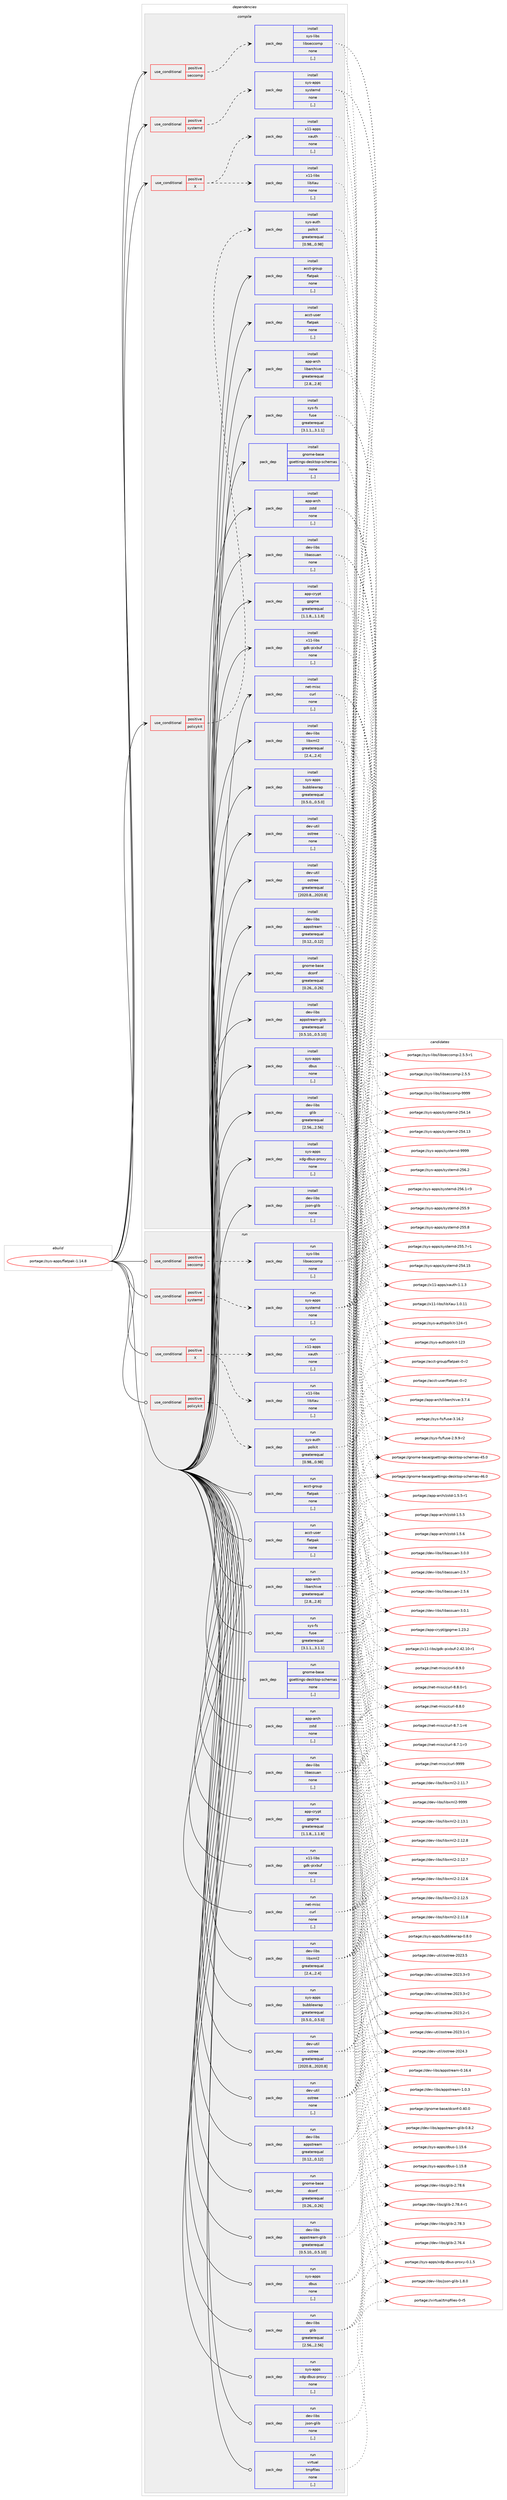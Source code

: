 digraph prolog {

# *************
# Graph options
# *************

newrank=true;
concentrate=true;
compound=true;
graph [rankdir=LR,fontname=Helvetica,fontsize=10,ranksep=1.5];#, ranksep=2.5, nodesep=0.2];
edge  [arrowhead=vee];
node  [fontname=Helvetica,fontsize=10];

# **********
# The ebuild
# **********

subgraph cluster_leftcol {
color=gray;
label=<<i>ebuild</i>>;
id [label="portage://sys-apps/flatpak-1.14.8", color=red, width=4, href="../sys-apps/flatpak-1.14.8.svg"];
}

# ****************
# The dependencies
# ****************

subgraph cluster_midcol {
color=gray;
label=<<i>dependencies</i>>;
subgraph cluster_compile {
fillcolor="#eeeeee";
style=filled;
label=<<i>compile</i>>;
subgraph cond111177 {
dependency420408 [label=<<TABLE BORDER="0" CELLBORDER="1" CELLSPACING="0" CELLPADDING="4"><TR><TD ROWSPAN="3" CELLPADDING="10">use_conditional</TD></TR><TR><TD>positive</TD></TR><TR><TD>X</TD></TR></TABLE>>, shape=none, color=red];
subgraph pack306303 {
dependency420409 [label=<<TABLE BORDER="0" CELLBORDER="1" CELLSPACING="0" CELLPADDING="4" WIDTH="220"><TR><TD ROWSPAN="6" CELLPADDING="30">pack_dep</TD></TR><TR><TD WIDTH="110">install</TD></TR><TR><TD>x11-apps</TD></TR><TR><TD>xauth</TD></TR><TR><TD>none</TD></TR><TR><TD>[,,]</TD></TR></TABLE>>, shape=none, color=blue];
}
dependency420408:e -> dependency420409:w [weight=20,style="dashed",arrowhead="vee"];
subgraph pack306304 {
dependency420410 [label=<<TABLE BORDER="0" CELLBORDER="1" CELLSPACING="0" CELLPADDING="4" WIDTH="220"><TR><TD ROWSPAN="6" CELLPADDING="30">pack_dep</TD></TR><TR><TD WIDTH="110">install</TD></TR><TR><TD>x11-libs</TD></TR><TR><TD>libXau</TD></TR><TR><TD>none</TD></TR><TR><TD>[,,]</TD></TR></TABLE>>, shape=none, color=blue];
}
dependency420408:e -> dependency420410:w [weight=20,style="dashed",arrowhead="vee"];
}
id:e -> dependency420408:w [weight=20,style="solid",arrowhead="vee"];
subgraph cond111178 {
dependency420411 [label=<<TABLE BORDER="0" CELLBORDER="1" CELLSPACING="0" CELLPADDING="4"><TR><TD ROWSPAN="3" CELLPADDING="10">use_conditional</TD></TR><TR><TD>positive</TD></TR><TR><TD>policykit</TD></TR></TABLE>>, shape=none, color=red];
subgraph pack306305 {
dependency420412 [label=<<TABLE BORDER="0" CELLBORDER="1" CELLSPACING="0" CELLPADDING="4" WIDTH="220"><TR><TD ROWSPAN="6" CELLPADDING="30">pack_dep</TD></TR><TR><TD WIDTH="110">install</TD></TR><TR><TD>sys-auth</TD></TR><TR><TD>polkit</TD></TR><TR><TD>greaterequal</TD></TR><TR><TD>[0.98,,,0.98]</TD></TR></TABLE>>, shape=none, color=blue];
}
dependency420411:e -> dependency420412:w [weight=20,style="dashed",arrowhead="vee"];
}
id:e -> dependency420411:w [weight=20,style="solid",arrowhead="vee"];
subgraph cond111179 {
dependency420413 [label=<<TABLE BORDER="0" CELLBORDER="1" CELLSPACING="0" CELLPADDING="4"><TR><TD ROWSPAN="3" CELLPADDING="10">use_conditional</TD></TR><TR><TD>positive</TD></TR><TR><TD>seccomp</TD></TR></TABLE>>, shape=none, color=red];
subgraph pack306306 {
dependency420414 [label=<<TABLE BORDER="0" CELLBORDER="1" CELLSPACING="0" CELLPADDING="4" WIDTH="220"><TR><TD ROWSPAN="6" CELLPADDING="30">pack_dep</TD></TR><TR><TD WIDTH="110">install</TD></TR><TR><TD>sys-libs</TD></TR><TR><TD>libseccomp</TD></TR><TR><TD>none</TD></TR><TR><TD>[,,]</TD></TR></TABLE>>, shape=none, color=blue];
}
dependency420413:e -> dependency420414:w [weight=20,style="dashed",arrowhead="vee"];
}
id:e -> dependency420413:w [weight=20,style="solid",arrowhead="vee"];
subgraph cond111180 {
dependency420415 [label=<<TABLE BORDER="0" CELLBORDER="1" CELLSPACING="0" CELLPADDING="4"><TR><TD ROWSPAN="3" CELLPADDING="10">use_conditional</TD></TR><TR><TD>positive</TD></TR><TR><TD>systemd</TD></TR></TABLE>>, shape=none, color=red];
subgraph pack306307 {
dependency420416 [label=<<TABLE BORDER="0" CELLBORDER="1" CELLSPACING="0" CELLPADDING="4" WIDTH="220"><TR><TD ROWSPAN="6" CELLPADDING="30">pack_dep</TD></TR><TR><TD WIDTH="110">install</TD></TR><TR><TD>sys-apps</TD></TR><TR><TD>systemd</TD></TR><TR><TD>none</TD></TR><TR><TD>[,,]</TD></TR></TABLE>>, shape=none, color=blue];
}
dependency420415:e -> dependency420416:w [weight=20,style="dashed",arrowhead="vee"];
}
id:e -> dependency420415:w [weight=20,style="solid",arrowhead="vee"];
subgraph pack306308 {
dependency420417 [label=<<TABLE BORDER="0" CELLBORDER="1" CELLSPACING="0" CELLPADDING="4" WIDTH="220"><TR><TD ROWSPAN="6" CELLPADDING="30">pack_dep</TD></TR><TR><TD WIDTH="110">install</TD></TR><TR><TD>acct-group</TD></TR><TR><TD>flatpak</TD></TR><TR><TD>none</TD></TR><TR><TD>[,,]</TD></TR></TABLE>>, shape=none, color=blue];
}
id:e -> dependency420417:w [weight=20,style="solid",arrowhead="vee"];
subgraph pack306309 {
dependency420418 [label=<<TABLE BORDER="0" CELLBORDER="1" CELLSPACING="0" CELLPADDING="4" WIDTH="220"><TR><TD ROWSPAN="6" CELLPADDING="30">pack_dep</TD></TR><TR><TD WIDTH="110">install</TD></TR><TR><TD>acct-user</TD></TR><TR><TD>flatpak</TD></TR><TR><TD>none</TD></TR><TR><TD>[,,]</TD></TR></TABLE>>, shape=none, color=blue];
}
id:e -> dependency420418:w [weight=20,style="solid",arrowhead="vee"];
subgraph pack306310 {
dependency420419 [label=<<TABLE BORDER="0" CELLBORDER="1" CELLSPACING="0" CELLPADDING="4" WIDTH="220"><TR><TD ROWSPAN="6" CELLPADDING="30">pack_dep</TD></TR><TR><TD WIDTH="110">install</TD></TR><TR><TD>app-arch</TD></TR><TR><TD>libarchive</TD></TR><TR><TD>greaterequal</TD></TR><TR><TD>[2.8,,,2.8]</TD></TR></TABLE>>, shape=none, color=blue];
}
id:e -> dependency420419:w [weight=20,style="solid",arrowhead="vee"];
subgraph pack306311 {
dependency420420 [label=<<TABLE BORDER="0" CELLBORDER="1" CELLSPACING="0" CELLPADDING="4" WIDTH="220"><TR><TD ROWSPAN="6" CELLPADDING="30">pack_dep</TD></TR><TR><TD WIDTH="110">install</TD></TR><TR><TD>app-arch</TD></TR><TR><TD>zstd</TD></TR><TR><TD>none</TD></TR><TR><TD>[,,]</TD></TR></TABLE>>, shape=none, color=blue];
}
id:e -> dependency420420:w [weight=20,style="solid",arrowhead="vee"];
subgraph pack306312 {
dependency420421 [label=<<TABLE BORDER="0" CELLBORDER="1" CELLSPACING="0" CELLPADDING="4" WIDTH="220"><TR><TD ROWSPAN="6" CELLPADDING="30">pack_dep</TD></TR><TR><TD WIDTH="110">install</TD></TR><TR><TD>app-crypt</TD></TR><TR><TD>gpgme</TD></TR><TR><TD>greaterequal</TD></TR><TR><TD>[1.1.8,,,1.1.8]</TD></TR></TABLE>>, shape=none, color=blue];
}
id:e -> dependency420421:w [weight=20,style="solid",arrowhead="vee"];
subgraph pack306313 {
dependency420422 [label=<<TABLE BORDER="0" CELLBORDER="1" CELLSPACING="0" CELLPADDING="4" WIDTH="220"><TR><TD ROWSPAN="6" CELLPADDING="30">pack_dep</TD></TR><TR><TD WIDTH="110">install</TD></TR><TR><TD>dev-libs</TD></TR><TR><TD>appstream</TD></TR><TR><TD>greaterequal</TD></TR><TR><TD>[0.12,,,0.12]</TD></TR></TABLE>>, shape=none, color=blue];
}
id:e -> dependency420422:w [weight=20,style="solid",arrowhead="vee"];
subgraph pack306314 {
dependency420423 [label=<<TABLE BORDER="0" CELLBORDER="1" CELLSPACING="0" CELLPADDING="4" WIDTH="220"><TR><TD ROWSPAN="6" CELLPADDING="30">pack_dep</TD></TR><TR><TD WIDTH="110">install</TD></TR><TR><TD>dev-libs</TD></TR><TR><TD>appstream-glib</TD></TR><TR><TD>greaterequal</TD></TR><TR><TD>[0.5.10,,,0.5.10]</TD></TR></TABLE>>, shape=none, color=blue];
}
id:e -> dependency420423:w [weight=20,style="solid",arrowhead="vee"];
subgraph pack306315 {
dependency420424 [label=<<TABLE BORDER="0" CELLBORDER="1" CELLSPACING="0" CELLPADDING="4" WIDTH="220"><TR><TD ROWSPAN="6" CELLPADDING="30">pack_dep</TD></TR><TR><TD WIDTH="110">install</TD></TR><TR><TD>dev-libs</TD></TR><TR><TD>glib</TD></TR><TR><TD>greaterequal</TD></TR><TR><TD>[2.56,,,2.56]</TD></TR></TABLE>>, shape=none, color=blue];
}
id:e -> dependency420424:w [weight=20,style="solid",arrowhead="vee"];
subgraph pack306316 {
dependency420425 [label=<<TABLE BORDER="0" CELLBORDER="1" CELLSPACING="0" CELLPADDING="4" WIDTH="220"><TR><TD ROWSPAN="6" CELLPADDING="30">pack_dep</TD></TR><TR><TD WIDTH="110">install</TD></TR><TR><TD>dev-libs</TD></TR><TR><TD>json-glib</TD></TR><TR><TD>none</TD></TR><TR><TD>[,,]</TD></TR></TABLE>>, shape=none, color=blue];
}
id:e -> dependency420425:w [weight=20,style="solid",arrowhead="vee"];
subgraph pack306317 {
dependency420426 [label=<<TABLE BORDER="0" CELLBORDER="1" CELLSPACING="0" CELLPADDING="4" WIDTH="220"><TR><TD ROWSPAN="6" CELLPADDING="30">pack_dep</TD></TR><TR><TD WIDTH="110">install</TD></TR><TR><TD>dev-libs</TD></TR><TR><TD>libassuan</TD></TR><TR><TD>none</TD></TR><TR><TD>[,,]</TD></TR></TABLE>>, shape=none, color=blue];
}
id:e -> dependency420426:w [weight=20,style="solid",arrowhead="vee"];
subgraph pack306318 {
dependency420427 [label=<<TABLE BORDER="0" CELLBORDER="1" CELLSPACING="0" CELLPADDING="4" WIDTH="220"><TR><TD ROWSPAN="6" CELLPADDING="30">pack_dep</TD></TR><TR><TD WIDTH="110">install</TD></TR><TR><TD>dev-libs</TD></TR><TR><TD>libxml2</TD></TR><TR><TD>greaterequal</TD></TR><TR><TD>[2.4,,,2.4]</TD></TR></TABLE>>, shape=none, color=blue];
}
id:e -> dependency420427:w [weight=20,style="solid",arrowhead="vee"];
subgraph pack306319 {
dependency420428 [label=<<TABLE BORDER="0" CELLBORDER="1" CELLSPACING="0" CELLPADDING="4" WIDTH="220"><TR><TD ROWSPAN="6" CELLPADDING="30">pack_dep</TD></TR><TR><TD WIDTH="110">install</TD></TR><TR><TD>dev-util</TD></TR><TR><TD>ostree</TD></TR><TR><TD>greaterequal</TD></TR><TR><TD>[2020.8,,,2020.8]</TD></TR></TABLE>>, shape=none, color=blue];
}
id:e -> dependency420428:w [weight=20,style="solid",arrowhead="vee"];
subgraph pack306320 {
dependency420429 [label=<<TABLE BORDER="0" CELLBORDER="1" CELLSPACING="0" CELLPADDING="4" WIDTH="220"><TR><TD ROWSPAN="6" CELLPADDING="30">pack_dep</TD></TR><TR><TD WIDTH="110">install</TD></TR><TR><TD>dev-util</TD></TR><TR><TD>ostree</TD></TR><TR><TD>none</TD></TR><TR><TD>[,,]</TD></TR></TABLE>>, shape=none, color=blue];
}
id:e -> dependency420429:w [weight=20,style="solid",arrowhead="vee"];
subgraph pack306321 {
dependency420430 [label=<<TABLE BORDER="0" CELLBORDER="1" CELLSPACING="0" CELLPADDING="4" WIDTH="220"><TR><TD ROWSPAN="6" CELLPADDING="30">pack_dep</TD></TR><TR><TD WIDTH="110">install</TD></TR><TR><TD>gnome-base</TD></TR><TR><TD>dconf</TD></TR><TR><TD>greaterequal</TD></TR><TR><TD>[0.26,,,0.26]</TD></TR></TABLE>>, shape=none, color=blue];
}
id:e -> dependency420430:w [weight=20,style="solid",arrowhead="vee"];
subgraph pack306322 {
dependency420431 [label=<<TABLE BORDER="0" CELLBORDER="1" CELLSPACING="0" CELLPADDING="4" WIDTH="220"><TR><TD ROWSPAN="6" CELLPADDING="30">pack_dep</TD></TR><TR><TD WIDTH="110">install</TD></TR><TR><TD>gnome-base</TD></TR><TR><TD>gsettings-desktop-schemas</TD></TR><TR><TD>none</TD></TR><TR><TD>[,,]</TD></TR></TABLE>>, shape=none, color=blue];
}
id:e -> dependency420431:w [weight=20,style="solid",arrowhead="vee"];
subgraph pack306323 {
dependency420432 [label=<<TABLE BORDER="0" CELLBORDER="1" CELLSPACING="0" CELLPADDING="4" WIDTH="220"><TR><TD ROWSPAN="6" CELLPADDING="30">pack_dep</TD></TR><TR><TD WIDTH="110">install</TD></TR><TR><TD>net-misc</TD></TR><TR><TD>curl</TD></TR><TR><TD>none</TD></TR><TR><TD>[,,]</TD></TR></TABLE>>, shape=none, color=blue];
}
id:e -> dependency420432:w [weight=20,style="solid",arrowhead="vee"];
subgraph pack306324 {
dependency420433 [label=<<TABLE BORDER="0" CELLBORDER="1" CELLSPACING="0" CELLPADDING="4" WIDTH="220"><TR><TD ROWSPAN="6" CELLPADDING="30">pack_dep</TD></TR><TR><TD WIDTH="110">install</TD></TR><TR><TD>sys-apps</TD></TR><TR><TD>bubblewrap</TD></TR><TR><TD>greaterequal</TD></TR><TR><TD>[0.5.0,,,0.5.0]</TD></TR></TABLE>>, shape=none, color=blue];
}
id:e -> dependency420433:w [weight=20,style="solid",arrowhead="vee"];
subgraph pack306325 {
dependency420434 [label=<<TABLE BORDER="0" CELLBORDER="1" CELLSPACING="0" CELLPADDING="4" WIDTH="220"><TR><TD ROWSPAN="6" CELLPADDING="30">pack_dep</TD></TR><TR><TD WIDTH="110">install</TD></TR><TR><TD>sys-apps</TD></TR><TR><TD>dbus</TD></TR><TR><TD>none</TD></TR><TR><TD>[,,]</TD></TR></TABLE>>, shape=none, color=blue];
}
id:e -> dependency420434:w [weight=20,style="solid",arrowhead="vee"];
subgraph pack306326 {
dependency420435 [label=<<TABLE BORDER="0" CELLBORDER="1" CELLSPACING="0" CELLPADDING="4" WIDTH="220"><TR><TD ROWSPAN="6" CELLPADDING="30">pack_dep</TD></TR><TR><TD WIDTH="110">install</TD></TR><TR><TD>sys-apps</TD></TR><TR><TD>xdg-dbus-proxy</TD></TR><TR><TD>none</TD></TR><TR><TD>[,,]</TD></TR></TABLE>>, shape=none, color=blue];
}
id:e -> dependency420435:w [weight=20,style="solid",arrowhead="vee"];
subgraph pack306327 {
dependency420436 [label=<<TABLE BORDER="0" CELLBORDER="1" CELLSPACING="0" CELLPADDING="4" WIDTH="220"><TR><TD ROWSPAN="6" CELLPADDING="30">pack_dep</TD></TR><TR><TD WIDTH="110">install</TD></TR><TR><TD>sys-fs</TD></TR><TR><TD>fuse</TD></TR><TR><TD>greaterequal</TD></TR><TR><TD>[3.1.1,,,3.1.1]</TD></TR></TABLE>>, shape=none, color=blue];
}
id:e -> dependency420436:w [weight=20,style="solid",arrowhead="vee"];
subgraph pack306328 {
dependency420437 [label=<<TABLE BORDER="0" CELLBORDER="1" CELLSPACING="0" CELLPADDING="4" WIDTH="220"><TR><TD ROWSPAN="6" CELLPADDING="30">pack_dep</TD></TR><TR><TD WIDTH="110">install</TD></TR><TR><TD>x11-libs</TD></TR><TR><TD>gdk-pixbuf</TD></TR><TR><TD>none</TD></TR><TR><TD>[,,]</TD></TR></TABLE>>, shape=none, color=blue];
}
id:e -> dependency420437:w [weight=20,style="solid",arrowhead="vee"];
}
subgraph cluster_compileandrun {
fillcolor="#eeeeee";
style=filled;
label=<<i>compile and run</i>>;
}
subgraph cluster_run {
fillcolor="#eeeeee";
style=filled;
label=<<i>run</i>>;
subgraph cond111181 {
dependency420438 [label=<<TABLE BORDER="0" CELLBORDER="1" CELLSPACING="0" CELLPADDING="4"><TR><TD ROWSPAN="3" CELLPADDING="10">use_conditional</TD></TR><TR><TD>positive</TD></TR><TR><TD>X</TD></TR></TABLE>>, shape=none, color=red];
subgraph pack306329 {
dependency420439 [label=<<TABLE BORDER="0" CELLBORDER="1" CELLSPACING="0" CELLPADDING="4" WIDTH="220"><TR><TD ROWSPAN="6" CELLPADDING="30">pack_dep</TD></TR><TR><TD WIDTH="110">run</TD></TR><TR><TD>x11-apps</TD></TR><TR><TD>xauth</TD></TR><TR><TD>none</TD></TR><TR><TD>[,,]</TD></TR></TABLE>>, shape=none, color=blue];
}
dependency420438:e -> dependency420439:w [weight=20,style="dashed",arrowhead="vee"];
subgraph pack306330 {
dependency420440 [label=<<TABLE BORDER="0" CELLBORDER="1" CELLSPACING="0" CELLPADDING="4" WIDTH="220"><TR><TD ROWSPAN="6" CELLPADDING="30">pack_dep</TD></TR><TR><TD WIDTH="110">run</TD></TR><TR><TD>x11-libs</TD></TR><TR><TD>libXau</TD></TR><TR><TD>none</TD></TR><TR><TD>[,,]</TD></TR></TABLE>>, shape=none, color=blue];
}
dependency420438:e -> dependency420440:w [weight=20,style="dashed",arrowhead="vee"];
}
id:e -> dependency420438:w [weight=20,style="solid",arrowhead="odot"];
subgraph cond111182 {
dependency420441 [label=<<TABLE BORDER="0" CELLBORDER="1" CELLSPACING="0" CELLPADDING="4"><TR><TD ROWSPAN="3" CELLPADDING="10">use_conditional</TD></TR><TR><TD>positive</TD></TR><TR><TD>policykit</TD></TR></TABLE>>, shape=none, color=red];
subgraph pack306331 {
dependency420442 [label=<<TABLE BORDER="0" CELLBORDER="1" CELLSPACING="0" CELLPADDING="4" WIDTH="220"><TR><TD ROWSPAN="6" CELLPADDING="30">pack_dep</TD></TR><TR><TD WIDTH="110">run</TD></TR><TR><TD>sys-auth</TD></TR><TR><TD>polkit</TD></TR><TR><TD>greaterequal</TD></TR><TR><TD>[0.98,,,0.98]</TD></TR></TABLE>>, shape=none, color=blue];
}
dependency420441:e -> dependency420442:w [weight=20,style="dashed",arrowhead="vee"];
}
id:e -> dependency420441:w [weight=20,style="solid",arrowhead="odot"];
subgraph cond111183 {
dependency420443 [label=<<TABLE BORDER="0" CELLBORDER="1" CELLSPACING="0" CELLPADDING="4"><TR><TD ROWSPAN="3" CELLPADDING="10">use_conditional</TD></TR><TR><TD>positive</TD></TR><TR><TD>seccomp</TD></TR></TABLE>>, shape=none, color=red];
subgraph pack306332 {
dependency420444 [label=<<TABLE BORDER="0" CELLBORDER="1" CELLSPACING="0" CELLPADDING="4" WIDTH="220"><TR><TD ROWSPAN="6" CELLPADDING="30">pack_dep</TD></TR><TR><TD WIDTH="110">run</TD></TR><TR><TD>sys-libs</TD></TR><TR><TD>libseccomp</TD></TR><TR><TD>none</TD></TR><TR><TD>[,,]</TD></TR></TABLE>>, shape=none, color=blue];
}
dependency420443:e -> dependency420444:w [weight=20,style="dashed",arrowhead="vee"];
}
id:e -> dependency420443:w [weight=20,style="solid",arrowhead="odot"];
subgraph cond111184 {
dependency420445 [label=<<TABLE BORDER="0" CELLBORDER="1" CELLSPACING="0" CELLPADDING="4"><TR><TD ROWSPAN="3" CELLPADDING="10">use_conditional</TD></TR><TR><TD>positive</TD></TR><TR><TD>systemd</TD></TR></TABLE>>, shape=none, color=red];
subgraph pack306333 {
dependency420446 [label=<<TABLE BORDER="0" CELLBORDER="1" CELLSPACING="0" CELLPADDING="4" WIDTH="220"><TR><TD ROWSPAN="6" CELLPADDING="30">pack_dep</TD></TR><TR><TD WIDTH="110">run</TD></TR><TR><TD>sys-apps</TD></TR><TR><TD>systemd</TD></TR><TR><TD>none</TD></TR><TR><TD>[,,]</TD></TR></TABLE>>, shape=none, color=blue];
}
dependency420445:e -> dependency420446:w [weight=20,style="dashed",arrowhead="vee"];
}
id:e -> dependency420445:w [weight=20,style="solid",arrowhead="odot"];
subgraph pack306334 {
dependency420447 [label=<<TABLE BORDER="0" CELLBORDER="1" CELLSPACING="0" CELLPADDING="4" WIDTH="220"><TR><TD ROWSPAN="6" CELLPADDING="30">pack_dep</TD></TR><TR><TD WIDTH="110">run</TD></TR><TR><TD>acct-group</TD></TR><TR><TD>flatpak</TD></TR><TR><TD>none</TD></TR><TR><TD>[,,]</TD></TR></TABLE>>, shape=none, color=blue];
}
id:e -> dependency420447:w [weight=20,style="solid",arrowhead="odot"];
subgraph pack306335 {
dependency420448 [label=<<TABLE BORDER="0" CELLBORDER="1" CELLSPACING="0" CELLPADDING="4" WIDTH="220"><TR><TD ROWSPAN="6" CELLPADDING="30">pack_dep</TD></TR><TR><TD WIDTH="110">run</TD></TR><TR><TD>acct-user</TD></TR><TR><TD>flatpak</TD></TR><TR><TD>none</TD></TR><TR><TD>[,,]</TD></TR></TABLE>>, shape=none, color=blue];
}
id:e -> dependency420448:w [weight=20,style="solid",arrowhead="odot"];
subgraph pack306336 {
dependency420449 [label=<<TABLE BORDER="0" CELLBORDER="1" CELLSPACING="0" CELLPADDING="4" WIDTH="220"><TR><TD ROWSPAN="6" CELLPADDING="30">pack_dep</TD></TR><TR><TD WIDTH="110">run</TD></TR><TR><TD>app-arch</TD></TR><TR><TD>libarchive</TD></TR><TR><TD>greaterequal</TD></TR><TR><TD>[2.8,,,2.8]</TD></TR></TABLE>>, shape=none, color=blue];
}
id:e -> dependency420449:w [weight=20,style="solid",arrowhead="odot"];
subgraph pack306337 {
dependency420450 [label=<<TABLE BORDER="0" CELLBORDER="1" CELLSPACING="0" CELLPADDING="4" WIDTH="220"><TR><TD ROWSPAN="6" CELLPADDING="30">pack_dep</TD></TR><TR><TD WIDTH="110">run</TD></TR><TR><TD>app-arch</TD></TR><TR><TD>zstd</TD></TR><TR><TD>none</TD></TR><TR><TD>[,,]</TD></TR></TABLE>>, shape=none, color=blue];
}
id:e -> dependency420450:w [weight=20,style="solid",arrowhead="odot"];
subgraph pack306338 {
dependency420451 [label=<<TABLE BORDER="0" CELLBORDER="1" CELLSPACING="0" CELLPADDING="4" WIDTH="220"><TR><TD ROWSPAN="6" CELLPADDING="30">pack_dep</TD></TR><TR><TD WIDTH="110">run</TD></TR><TR><TD>app-crypt</TD></TR><TR><TD>gpgme</TD></TR><TR><TD>greaterequal</TD></TR><TR><TD>[1.1.8,,,1.1.8]</TD></TR></TABLE>>, shape=none, color=blue];
}
id:e -> dependency420451:w [weight=20,style="solid",arrowhead="odot"];
subgraph pack306339 {
dependency420452 [label=<<TABLE BORDER="0" CELLBORDER="1" CELLSPACING="0" CELLPADDING="4" WIDTH="220"><TR><TD ROWSPAN="6" CELLPADDING="30">pack_dep</TD></TR><TR><TD WIDTH="110">run</TD></TR><TR><TD>dev-libs</TD></TR><TR><TD>appstream</TD></TR><TR><TD>greaterequal</TD></TR><TR><TD>[0.12,,,0.12]</TD></TR></TABLE>>, shape=none, color=blue];
}
id:e -> dependency420452:w [weight=20,style="solid",arrowhead="odot"];
subgraph pack306340 {
dependency420453 [label=<<TABLE BORDER="0" CELLBORDER="1" CELLSPACING="0" CELLPADDING="4" WIDTH="220"><TR><TD ROWSPAN="6" CELLPADDING="30">pack_dep</TD></TR><TR><TD WIDTH="110">run</TD></TR><TR><TD>dev-libs</TD></TR><TR><TD>appstream-glib</TD></TR><TR><TD>greaterequal</TD></TR><TR><TD>[0.5.10,,,0.5.10]</TD></TR></TABLE>>, shape=none, color=blue];
}
id:e -> dependency420453:w [weight=20,style="solid",arrowhead="odot"];
subgraph pack306341 {
dependency420454 [label=<<TABLE BORDER="0" CELLBORDER="1" CELLSPACING="0" CELLPADDING="4" WIDTH="220"><TR><TD ROWSPAN="6" CELLPADDING="30">pack_dep</TD></TR><TR><TD WIDTH="110">run</TD></TR><TR><TD>dev-libs</TD></TR><TR><TD>glib</TD></TR><TR><TD>greaterequal</TD></TR><TR><TD>[2.56,,,2.56]</TD></TR></TABLE>>, shape=none, color=blue];
}
id:e -> dependency420454:w [weight=20,style="solid",arrowhead="odot"];
subgraph pack306342 {
dependency420455 [label=<<TABLE BORDER="0" CELLBORDER="1" CELLSPACING="0" CELLPADDING="4" WIDTH="220"><TR><TD ROWSPAN="6" CELLPADDING="30">pack_dep</TD></TR><TR><TD WIDTH="110">run</TD></TR><TR><TD>dev-libs</TD></TR><TR><TD>json-glib</TD></TR><TR><TD>none</TD></TR><TR><TD>[,,]</TD></TR></TABLE>>, shape=none, color=blue];
}
id:e -> dependency420455:w [weight=20,style="solid",arrowhead="odot"];
subgraph pack306343 {
dependency420456 [label=<<TABLE BORDER="0" CELLBORDER="1" CELLSPACING="0" CELLPADDING="4" WIDTH="220"><TR><TD ROWSPAN="6" CELLPADDING="30">pack_dep</TD></TR><TR><TD WIDTH="110">run</TD></TR><TR><TD>dev-libs</TD></TR><TR><TD>libassuan</TD></TR><TR><TD>none</TD></TR><TR><TD>[,,]</TD></TR></TABLE>>, shape=none, color=blue];
}
id:e -> dependency420456:w [weight=20,style="solid",arrowhead="odot"];
subgraph pack306344 {
dependency420457 [label=<<TABLE BORDER="0" CELLBORDER="1" CELLSPACING="0" CELLPADDING="4" WIDTH="220"><TR><TD ROWSPAN="6" CELLPADDING="30">pack_dep</TD></TR><TR><TD WIDTH="110">run</TD></TR><TR><TD>dev-libs</TD></TR><TR><TD>libxml2</TD></TR><TR><TD>greaterequal</TD></TR><TR><TD>[2.4,,,2.4]</TD></TR></TABLE>>, shape=none, color=blue];
}
id:e -> dependency420457:w [weight=20,style="solid",arrowhead="odot"];
subgraph pack306345 {
dependency420458 [label=<<TABLE BORDER="0" CELLBORDER="1" CELLSPACING="0" CELLPADDING="4" WIDTH="220"><TR><TD ROWSPAN="6" CELLPADDING="30">pack_dep</TD></TR><TR><TD WIDTH="110">run</TD></TR><TR><TD>dev-util</TD></TR><TR><TD>ostree</TD></TR><TR><TD>greaterequal</TD></TR><TR><TD>[2020.8,,,2020.8]</TD></TR></TABLE>>, shape=none, color=blue];
}
id:e -> dependency420458:w [weight=20,style="solid",arrowhead="odot"];
subgraph pack306346 {
dependency420459 [label=<<TABLE BORDER="0" CELLBORDER="1" CELLSPACING="0" CELLPADDING="4" WIDTH="220"><TR><TD ROWSPAN="6" CELLPADDING="30">pack_dep</TD></TR><TR><TD WIDTH="110">run</TD></TR><TR><TD>dev-util</TD></TR><TR><TD>ostree</TD></TR><TR><TD>none</TD></TR><TR><TD>[,,]</TD></TR></TABLE>>, shape=none, color=blue];
}
id:e -> dependency420459:w [weight=20,style="solid",arrowhead="odot"];
subgraph pack306347 {
dependency420460 [label=<<TABLE BORDER="0" CELLBORDER="1" CELLSPACING="0" CELLPADDING="4" WIDTH="220"><TR><TD ROWSPAN="6" CELLPADDING="30">pack_dep</TD></TR><TR><TD WIDTH="110">run</TD></TR><TR><TD>gnome-base</TD></TR><TR><TD>dconf</TD></TR><TR><TD>greaterequal</TD></TR><TR><TD>[0.26,,,0.26]</TD></TR></TABLE>>, shape=none, color=blue];
}
id:e -> dependency420460:w [weight=20,style="solid",arrowhead="odot"];
subgraph pack306348 {
dependency420461 [label=<<TABLE BORDER="0" CELLBORDER="1" CELLSPACING="0" CELLPADDING="4" WIDTH="220"><TR><TD ROWSPAN="6" CELLPADDING="30">pack_dep</TD></TR><TR><TD WIDTH="110">run</TD></TR><TR><TD>gnome-base</TD></TR><TR><TD>gsettings-desktop-schemas</TD></TR><TR><TD>none</TD></TR><TR><TD>[,,]</TD></TR></TABLE>>, shape=none, color=blue];
}
id:e -> dependency420461:w [weight=20,style="solid",arrowhead="odot"];
subgraph pack306349 {
dependency420462 [label=<<TABLE BORDER="0" CELLBORDER="1" CELLSPACING="0" CELLPADDING="4" WIDTH="220"><TR><TD ROWSPAN="6" CELLPADDING="30">pack_dep</TD></TR><TR><TD WIDTH="110">run</TD></TR><TR><TD>net-misc</TD></TR><TR><TD>curl</TD></TR><TR><TD>none</TD></TR><TR><TD>[,,]</TD></TR></TABLE>>, shape=none, color=blue];
}
id:e -> dependency420462:w [weight=20,style="solid",arrowhead="odot"];
subgraph pack306350 {
dependency420463 [label=<<TABLE BORDER="0" CELLBORDER="1" CELLSPACING="0" CELLPADDING="4" WIDTH="220"><TR><TD ROWSPAN="6" CELLPADDING="30">pack_dep</TD></TR><TR><TD WIDTH="110">run</TD></TR><TR><TD>sys-apps</TD></TR><TR><TD>bubblewrap</TD></TR><TR><TD>greaterequal</TD></TR><TR><TD>[0.5.0,,,0.5.0]</TD></TR></TABLE>>, shape=none, color=blue];
}
id:e -> dependency420463:w [weight=20,style="solid",arrowhead="odot"];
subgraph pack306351 {
dependency420464 [label=<<TABLE BORDER="0" CELLBORDER="1" CELLSPACING="0" CELLPADDING="4" WIDTH="220"><TR><TD ROWSPAN="6" CELLPADDING="30">pack_dep</TD></TR><TR><TD WIDTH="110">run</TD></TR><TR><TD>sys-apps</TD></TR><TR><TD>dbus</TD></TR><TR><TD>none</TD></TR><TR><TD>[,,]</TD></TR></TABLE>>, shape=none, color=blue];
}
id:e -> dependency420464:w [weight=20,style="solid",arrowhead="odot"];
subgraph pack306352 {
dependency420465 [label=<<TABLE BORDER="0" CELLBORDER="1" CELLSPACING="0" CELLPADDING="4" WIDTH="220"><TR><TD ROWSPAN="6" CELLPADDING="30">pack_dep</TD></TR><TR><TD WIDTH="110">run</TD></TR><TR><TD>sys-apps</TD></TR><TR><TD>xdg-dbus-proxy</TD></TR><TR><TD>none</TD></TR><TR><TD>[,,]</TD></TR></TABLE>>, shape=none, color=blue];
}
id:e -> dependency420465:w [weight=20,style="solid",arrowhead="odot"];
subgraph pack306353 {
dependency420466 [label=<<TABLE BORDER="0" CELLBORDER="1" CELLSPACING="0" CELLPADDING="4" WIDTH="220"><TR><TD ROWSPAN="6" CELLPADDING="30">pack_dep</TD></TR><TR><TD WIDTH="110">run</TD></TR><TR><TD>sys-fs</TD></TR><TR><TD>fuse</TD></TR><TR><TD>greaterequal</TD></TR><TR><TD>[3.1.1,,,3.1.1]</TD></TR></TABLE>>, shape=none, color=blue];
}
id:e -> dependency420466:w [weight=20,style="solid",arrowhead="odot"];
subgraph pack306354 {
dependency420467 [label=<<TABLE BORDER="0" CELLBORDER="1" CELLSPACING="0" CELLPADDING="4" WIDTH="220"><TR><TD ROWSPAN="6" CELLPADDING="30">pack_dep</TD></TR><TR><TD WIDTH="110">run</TD></TR><TR><TD>virtual</TD></TR><TR><TD>tmpfiles</TD></TR><TR><TD>none</TD></TR><TR><TD>[,,]</TD></TR></TABLE>>, shape=none, color=blue];
}
id:e -> dependency420467:w [weight=20,style="solid",arrowhead="odot"];
subgraph pack306355 {
dependency420468 [label=<<TABLE BORDER="0" CELLBORDER="1" CELLSPACING="0" CELLPADDING="4" WIDTH="220"><TR><TD ROWSPAN="6" CELLPADDING="30">pack_dep</TD></TR><TR><TD WIDTH="110">run</TD></TR><TR><TD>x11-libs</TD></TR><TR><TD>gdk-pixbuf</TD></TR><TR><TD>none</TD></TR><TR><TD>[,,]</TD></TR></TABLE>>, shape=none, color=blue];
}
id:e -> dependency420468:w [weight=20,style="solid",arrowhead="odot"];
}
}

# **************
# The candidates
# **************

subgraph cluster_choices {
rank=same;
color=gray;
label=<<i>candidates</i>>;

subgraph choice306303 {
color=black;
nodesep=1;
choice120494945971121121154712097117116104454946494651 [label="portage://x11-apps/xauth-1.1.3", color=red, width=4,href="../x11-apps/xauth-1.1.3.svg"];
dependency420409:e -> choice120494945971121121154712097117116104454946494651:w [style=dotted,weight="100"];
}
subgraph choice306304 {
color=black;
nodesep=1;
choice120494945108105981154710810598889711745494648464949 [label="portage://x11-libs/libXau-1.0.11", color=red, width=4,href="../x11-libs/libXau-1.0.11.svg"];
dependency420410:e -> choice120494945108105981154710810598889711745494648464949:w [style=dotted,weight="100"];
}
subgraph choice306305 {
color=black;
nodesep=1;
choice115121115459711711610447112111108107105116454950524511449 [label="portage://sys-auth/polkit-124-r1", color=red, width=4,href="../sys-auth/polkit-124-r1.svg"];
choice11512111545971171161044711211110810710511645495051 [label="portage://sys-auth/polkit-123", color=red, width=4,href="../sys-auth/polkit-123.svg"];
dependency420412:e -> choice115121115459711711610447112111108107105116454950524511449:w [style=dotted,weight="100"];
dependency420412:e -> choice11512111545971171161044711211110810710511645495051:w [style=dotted,weight="100"];
}
subgraph choice306306 {
color=black;
nodesep=1;
choice1151211154510810598115471081059811510199991111091124557575757 [label="portage://sys-libs/libseccomp-9999", color=red, width=4,href="../sys-libs/libseccomp-9999.svg"];
choice1151211154510810598115471081059811510199991111091124550465346534511449 [label="portage://sys-libs/libseccomp-2.5.5-r1", color=red, width=4,href="../sys-libs/libseccomp-2.5.5-r1.svg"];
choice115121115451081059811547108105981151019999111109112455046534653 [label="portage://sys-libs/libseccomp-2.5.5", color=red, width=4,href="../sys-libs/libseccomp-2.5.5.svg"];
dependency420414:e -> choice1151211154510810598115471081059811510199991111091124557575757:w [style=dotted,weight="100"];
dependency420414:e -> choice1151211154510810598115471081059811510199991111091124550465346534511449:w [style=dotted,weight="100"];
dependency420414:e -> choice115121115451081059811547108105981151019999111109112455046534653:w [style=dotted,weight="100"];
}
subgraph choice306307 {
color=black;
nodesep=1;
choice1151211154597112112115471151211151161011091004557575757 [label="portage://sys-apps/systemd-9999", color=red, width=4,href="../sys-apps/systemd-9999.svg"];
choice115121115459711211211547115121115116101109100455053544650 [label="portage://sys-apps/systemd-256.2", color=red, width=4,href="../sys-apps/systemd-256.2.svg"];
choice1151211154597112112115471151211151161011091004550535446494511451 [label="portage://sys-apps/systemd-256.1-r3", color=red, width=4,href="../sys-apps/systemd-256.1-r3.svg"];
choice115121115459711211211547115121115116101109100455053534657 [label="portage://sys-apps/systemd-255.9", color=red, width=4,href="../sys-apps/systemd-255.9.svg"];
choice115121115459711211211547115121115116101109100455053534656 [label="portage://sys-apps/systemd-255.8", color=red, width=4,href="../sys-apps/systemd-255.8.svg"];
choice1151211154597112112115471151211151161011091004550535346554511449 [label="portage://sys-apps/systemd-255.7-r1", color=red, width=4,href="../sys-apps/systemd-255.7-r1.svg"];
choice11512111545971121121154711512111511610110910045505352464953 [label="portage://sys-apps/systemd-254.15", color=red, width=4,href="../sys-apps/systemd-254.15.svg"];
choice11512111545971121121154711512111511610110910045505352464952 [label="portage://sys-apps/systemd-254.14", color=red, width=4,href="../sys-apps/systemd-254.14.svg"];
choice11512111545971121121154711512111511610110910045505352464951 [label="portage://sys-apps/systemd-254.13", color=red, width=4,href="../sys-apps/systemd-254.13.svg"];
dependency420416:e -> choice1151211154597112112115471151211151161011091004557575757:w [style=dotted,weight="100"];
dependency420416:e -> choice115121115459711211211547115121115116101109100455053544650:w [style=dotted,weight="100"];
dependency420416:e -> choice1151211154597112112115471151211151161011091004550535446494511451:w [style=dotted,weight="100"];
dependency420416:e -> choice115121115459711211211547115121115116101109100455053534657:w [style=dotted,weight="100"];
dependency420416:e -> choice115121115459711211211547115121115116101109100455053534656:w [style=dotted,weight="100"];
dependency420416:e -> choice1151211154597112112115471151211151161011091004550535346554511449:w [style=dotted,weight="100"];
dependency420416:e -> choice11512111545971121121154711512111511610110910045505352464953:w [style=dotted,weight="100"];
dependency420416:e -> choice11512111545971121121154711512111511610110910045505352464952:w [style=dotted,weight="100"];
dependency420416:e -> choice11512111545971121121154711512111511610110910045505352464951:w [style=dotted,weight="100"];
}
subgraph choice306308 {
color=black;
nodesep=1;
choice9799991164510311411111711247102108971161129710745484511450 [label="portage://acct-group/flatpak-0-r2", color=red, width=4,href="../acct-group/flatpak-0-r2.svg"];
dependency420417:e -> choice9799991164510311411111711247102108971161129710745484511450:w [style=dotted,weight="100"];
}
subgraph choice306309 {
color=black;
nodesep=1;
choice9799991164511711510111447102108971161129710745484511450 [label="portage://acct-user/flatpak-0-r2", color=red, width=4,href="../acct-user/flatpak-0-r2.svg"];
dependency420418:e -> choice9799991164511711510111447102108971161129710745484511450:w [style=dotted,weight="100"];
}
subgraph choice306310 {
color=black;
nodesep=1;
choice9711211245971149910447108105989711499104105118101455146554652 [label="portage://app-arch/libarchive-3.7.4", color=red, width=4,href="../app-arch/libarchive-3.7.4.svg"];
dependency420419:e -> choice9711211245971149910447108105989711499104105118101455146554652:w [style=dotted,weight="100"];
}
subgraph choice306311 {
color=black;
nodesep=1;
choice9711211245971149910447122115116100454946534654 [label="portage://app-arch/zstd-1.5.6", color=red, width=4,href="../app-arch/zstd-1.5.6.svg"];
choice97112112459711499104471221151161004549465346534511449 [label="portage://app-arch/zstd-1.5.5-r1", color=red, width=4,href="../app-arch/zstd-1.5.5-r1.svg"];
choice9711211245971149910447122115116100454946534653 [label="portage://app-arch/zstd-1.5.5", color=red, width=4,href="../app-arch/zstd-1.5.5.svg"];
dependency420420:e -> choice9711211245971149910447122115116100454946534654:w [style=dotted,weight="100"];
dependency420420:e -> choice97112112459711499104471221151161004549465346534511449:w [style=dotted,weight="100"];
dependency420420:e -> choice9711211245971149910447122115116100454946534653:w [style=dotted,weight="100"];
}
subgraph choice306312 {
color=black;
nodesep=1;
choice9711211245991141211121164710311210310910145494650514650 [label="portage://app-crypt/gpgme-1.23.2", color=red, width=4,href="../app-crypt/gpgme-1.23.2.svg"];
dependency420421:e -> choice9711211245991141211121164710311210310910145494650514650:w [style=dotted,weight="100"];
}
subgraph choice306313 {
color=black;
nodesep=1;
choice1001011184510810598115479711211211511611410197109454946484651 [label="portage://dev-libs/appstream-1.0.3", color=red, width=4,href="../dev-libs/appstream-1.0.3.svg"];
choice100101118451081059811547971121121151161141019710945484649544652 [label="portage://dev-libs/appstream-0.16.4", color=red, width=4,href="../dev-libs/appstream-0.16.4.svg"];
dependency420422:e -> choice1001011184510810598115479711211211511611410197109454946484651:w [style=dotted,weight="100"];
dependency420422:e -> choice100101118451081059811547971121121151161141019710945484649544652:w [style=dotted,weight="100"];
}
subgraph choice306314 {
color=black;
nodesep=1;
choice10010111845108105981154797112112115116114101971094510310810598454846564650 [label="portage://dev-libs/appstream-glib-0.8.2", color=red, width=4,href="../dev-libs/appstream-glib-0.8.2.svg"];
dependency420423:e -> choice10010111845108105981154797112112115116114101971094510310810598454846564650:w [style=dotted,weight="100"];
}
subgraph choice306315 {
color=black;
nodesep=1;
choice1001011184510810598115471031081059845504655564654 [label="portage://dev-libs/glib-2.78.6", color=red, width=4,href="../dev-libs/glib-2.78.6.svg"];
choice10010111845108105981154710310810598455046555646524511449 [label="portage://dev-libs/glib-2.78.4-r1", color=red, width=4,href="../dev-libs/glib-2.78.4-r1.svg"];
choice1001011184510810598115471031081059845504655564651 [label="portage://dev-libs/glib-2.78.3", color=red, width=4,href="../dev-libs/glib-2.78.3.svg"];
choice1001011184510810598115471031081059845504655544652 [label="portage://dev-libs/glib-2.76.4", color=red, width=4,href="../dev-libs/glib-2.76.4.svg"];
dependency420424:e -> choice1001011184510810598115471031081059845504655564654:w [style=dotted,weight="100"];
dependency420424:e -> choice10010111845108105981154710310810598455046555646524511449:w [style=dotted,weight="100"];
dependency420424:e -> choice1001011184510810598115471031081059845504655564651:w [style=dotted,weight="100"];
dependency420424:e -> choice1001011184510810598115471031081059845504655544652:w [style=dotted,weight="100"];
}
subgraph choice306316 {
color=black;
nodesep=1;
choice1001011184510810598115471061151111104510310810598454946564648 [label="portage://dev-libs/json-glib-1.8.0", color=red, width=4,href="../dev-libs/json-glib-1.8.0.svg"];
dependency420425:e -> choice1001011184510810598115471061151111104510310810598454946564648:w [style=dotted,weight="100"];
}
subgraph choice306317 {
color=black;
nodesep=1;
choice100101118451081059811547108105989711511511797110455146484649 [label="portage://dev-libs/libassuan-3.0.1", color=red, width=4,href="../dev-libs/libassuan-3.0.1.svg"];
choice100101118451081059811547108105989711511511797110455146484648 [label="portage://dev-libs/libassuan-3.0.0", color=red, width=4,href="../dev-libs/libassuan-3.0.0.svg"];
choice100101118451081059811547108105989711511511797110455046534655 [label="portage://dev-libs/libassuan-2.5.7", color=red, width=4,href="../dev-libs/libassuan-2.5.7.svg"];
choice100101118451081059811547108105989711511511797110455046534654 [label="portage://dev-libs/libassuan-2.5.6", color=red, width=4,href="../dev-libs/libassuan-2.5.6.svg"];
dependency420426:e -> choice100101118451081059811547108105989711511511797110455146484649:w [style=dotted,weight="100"];
dependency420426:e -> choice100101118451081059811547108105989711511511797110455146484648:w [style=dotted,weight="100"];
dependency420426:e -> choice100101118451081059811547108105989711511511797110455046534655:w [style=dotted,weight="100"];
dependency420426:e -> choice100101118451081059811547108105989711511511797110455046534654:w [style=dotted,weight="100"];
}
subgraph choice306318 {
color=black;
nodesep=1;
choice10010111845108105981154710810598120109108504557575757 [label="portage://dev-libs/libxml2-9999", color=red, width=4,href="../dev-libs/libxml2-9999.svg"];
choice100101118451081059811547108105981201091085045504649514649 [label="portage://dev-libs/libxml2-2.13.1", color=red, width=4,href="../dev-libs/libxml2-2.13.1.svg"];
choice100101118451081059811547108105981201091085045504649504656 [label="portage://dev-libs/libxml2-2.12.8", color=red, width=4,href="../dev-libs/libxml2-2.12.8.svg"];
choice100101118451081059811547108105981201091085045504649504655 [label="portage://dev-libs/libxml2-2.12.7", color=red, width=4,href="../dev-libs/libxml2-2.12.7.svg"];
choice100101118451081059811547108105981201091085045504649504654 [label="portage://dev-libs/libxml2-2.12.6", color=red, width=4,href="../dev-libs/libxml2-2.12.6.svg"];
choice100101118451081059811547108105981201091085045504649504653 [label="portage://dev-libs/libxml2-2.12.5", color=red, width=4,href="../dev-libs/libxml2-2.12.5.svg"];
choice100101118451081059811547108105981201091085045504649494656 [label="portage://dev-libs/libxml2-2.11.8", color=red, width=4,href="../dev-libs/libxml2-2.11.8.svg"];
choice100101118451081059811547108105981201091085045504649494655 [label="portage://dev-libs/libxml2-2.11.7", color=red, width=4,href="../dev-libs/libxml2-2.11.7.svg"];
dependency420427:e -> choice10010111845108105981154710810598120109108504557575757:w [style=dotted,weight="100"];
dependency420427:e -> choice100101118451081059811547108105981201091085045504649514649:w [style=dotted,weight="100"];
dependency420427:e -> choice100101118451081059811547108105981201091085045504649504656:w [style=dotted,weight="100"];
dependency420427:e -> choice100101118451081059811547108105981201091085045504649504655:w [style=dotted,weight="100"];
dependency420427:e -> choice100101118451081059811547108105981201091085045504649504654:w [style=dotted,weight="100"];
dependency420427:e -> choice100101118451081059811547108105981201091085045504649504653:w [style=dotted,weight="100"];
dependency420427:e -> choice100101118451081059811547108105981201091085045504649494656:w [style=dotted,weight="100"];
dependency420427:e -> choice100101118451081059811547108105981201091085045504649494655:w [style=dotted,weight="100"];
}
subgraph choice306319 {
color=black;
nodesep=1;
choice100101118451171161051084711111511611410110145504850524651 [label="portage://dev-util/ostree-2024.3", color=red, width=4,href="../dev-util/ostree-2024.3.svg"];
choice100101118451171161051084711111511611410110145504850514653 [label="portage://dev-util/ostree-2023.5", color=red, width=4,href="../dev-util/ostree-2023.5.svg"];
choice1001011184511711610510847111115116114101101455048505146514511451 [label="portage://dev-util/ostree-2023.3-r3", color=red, width=4,href="../dev-util/ostree-2023.3-r3.svg"];
choice1001011184511711610510847111115116114101101455048505146514511450 [label="portage://dev-util/ostree-2023.3-r2", color=red, width=4,href="../dev-util/ostree-2023.3-r2.svg"];
choice1001011184511711610510847111115116114101101455048505146504511449 [label="portage://dev-util/ostree-2023.2-r1", color=red, width=4,href="../dev-util/ostree-2023.2-r1.svg"];
choice1001011184511711610510847111115116114101101455048505146494511449 [label="portage://dev-util/ostree-2023.1-r1", color=red, width=4,href="../dev-util/ostree-2023.1-r1.svg"];
dependency420428:e -> choice100101118451171161051084711111511611410110145504850524651:w [style=dotted,weight="100"];
dependency420428:e -> choice100101118451171161051084711111511611410110145504850514653:w [style=dotted,weight="100"];
dependency420428:e -> choice1001011184511711610510847111115116114101101455048505146514511451:w [style=dotted,weight="100"];
dependency420428:e -> choice1001011184511711610510847111115116114101101455048505146514511450:w [style=dotted,weight="100"];
dependency420428:e -> choice1001011184511711610510847111115116114101101455048505146504511449:w [style=dotted,weight="100"];
dependency420428:e -> choice1001011184511711610510847111115116114101101455048505146494511449:w [style=dotted,weight="100"];
}
subgraph choice306320 {
color=black;
nodesep=1;
choice100101118451171161051084711111511611410110145504850524651 [label="portage://dev-util/ostree-2024.3", color=red, width=4,href="../dev-util/ostree-2024.3.svg"];
choice100101118451171161051084711111511611410110145504850514653 [label="portage://dev-util/ostree-2023.5", color=red, width=4,href="../dev-util/ostree-2023.5.svg"];
choice1001011184511711610510847111115116114101101455048505146514511451 [label="portage://dev-util/ostree-2023.3-r3", color=red, width=4,href="../dev-util/ostree-2023.3-r3.svg"];
choice1001011184511711610510847111115116114101101455048505146514511450 [label="portage://dev-util/ostree-2023.3-r2", color=red, width=4,href="../dev-util/ostree-2023.3-r2.svg"];
choice1001011184511711610510847111115116114101101455048505146504511449 [label="portage://dev-util/ostree-2023.2-r1", color=red, width=4,href="../dev-util/ostree-2023.2-r1.svg"];
choice1001011184511711610510847111115116114101101455048505146494511449 [label="portage://dev-util/ostree-2023.1-r1", color=red, width=4,href="../dev-util/ostree-2023.1-r1.svg"];
dependency420429:e -> choice100101118451171161051084711111511611410110145504850524651:w [style=dotted,weight="100"];
dependency420429:e -> choice100101118451171161051084711111511611410110145504850514653:w [style=dotted,weight="100"];
dependency420429:e -> choice1001011184511711610510847111115116114101101455048505146514511451:w [style=dotted,weight="100"];
dependency420429:e -> choice1001011184511711610510847111115116114101101455048505146514511450:w [style=dotted,weight="100"];
dependency420429:e -> choice1001011184511711610510847111115116114101101455048505146504511449:w [style=dotted,weight="100"];
dependency420429:e -> choice1001011184511711610510847111115116114101101455048505146494511449:w [style=dotted,weight="100"];
}
subgraph choice306321 {
color=black;
nodesep=1;
choice103110111109101459897115101471009911111010245484652484648 [label="portage://gnome-base/dconf-0.40.0", color=red, width=4,href="../gnome-base/dconf-0.40.0.svg"];
dependency420430:e -> choice103110111109101459897115101471009911111010245484652484648:w [style=dotted,weight="100"];
}
subgraph choice306322 {
color=black;
nodesep=1;
choice10311011110910145989711510147103115101116116105110103115451001011151071161111124511599104101109971154552544648 [label="portage://gnome-base/gsettings-desktop-schemas-46.0", color=red, width=4,href="../gnome-base/gsettings-desktop-schemas-46.0.svg"];
choice10311011110910145989711510147103115101116116105110103115451001011151071161111124511599104101109971154552534648 [label="portage://gnome-base/gsettings-desktop-schemas-45.0", color=red, width=4,href="../gnome-base/gsettings-desktop-schemas-45.0.svg"];
dependency420431:e -> choice10311011110910145989711510147103115101116116105110103115451001011151071161111124511599104101109971154552544648:w [style=dotted,weight="100"];
dependency420431:e -> choice10311011110910145989711510147103115101116116105110103115451001011151071161111124511599104101109971154552534648:w [style=dotted,weight="100"];
}
subgraph choice306323 {
color=black;
nodesep=1;
choice110101116451091051159947991171141084557575757 [label="portage://net-misc/curl-9999", color=red, width=4,href="../net-misc/curl-9999.svg"];
choice11010111645109105115994799117114108455646574648 [label="portage://net-misc/curl-8.9.0", color=red, width=4,href="../net-misc/curl-8.9.0.svg"];
choice110101116451091051159947991171141084556465646484511449 [label="portage://net-misc/curl-8.8.0-r1", color=red, width=4,href="../net-misc/curl-8.8.0-r1.svg"];
choice11010111645109105115994799117114108455646564648 [label="portage://net-misc/curl-8.8.0", color=red, width=4,href="../net-misc/curl-8.8.0.svg"];
choice110101116451091051159947991171141084556465546494511452 [label="portage://net-misc/curl-8.7.1-r4", color=red, width=4,href="../net-misc/curl-8.7.1-r4.svg"];
choice110101116451091051159947991171141084556465546494511451 [label="portage://net-misc/curl-8.7.1-r3", color=red, width=4,href="../net-misc/curl-8.7.1-r3.svg"];
dependency420432:e -> choice110101116451091051159947991171141084557575757:w [style=dotted,weight="100"];
dependency420432:e -> choice11010111645109105115994799117114108455646574648:w [style=dotted,weight="100"];
dependency420432:e -> choice110101116451091051159947991171141084556465646484511449:w [style=dotted,weight="100"];
dependency420432:e -> choice11010111645109105115994799117114108455646564648:w [style=dotted,weight="100"];
dependency420432:e -> choice110101116451091051159947991171141084556465546494511452:w [style=dotted,weight="100"];
dependency420432:e -> choice110101116451091051159947991171141084556465546494511451:w [style=dotted,weight="100"];
}
subgraph choice306324 {
color=black;
nodesep=1;
choice11512111545971121121154798117989810810111911497112454846564648 [label="portage://sys-apps/bubblewrap-0.8.0", color=red, width=4,href="../sys-apps/bubblewrap-0.8.0.svg"];
dependency420433:e -> choice11512111545971121121154798117989810810111911497112454846564648:w [style=dotted,weight="100"];
}
subgraph choice306325 {
color=black;
nodesep=1;
choice1151211154597112112115471009811711545494649534656 [label="portage://sys-apps/dbus-1.15.8", color=red, width=4,href="../sys-apps/dbus-1.15.8.svg"];
choice1151211154597112112115471009811711545494649534654 [label="portage://sys-apps/dbus-1.15.6", color=red, width=4,href="../sys-apps/dbus-1.15.6.svg"];
dependency420434:e -> choice1151211154597112112115471009811711545494649534656:w [style=dotted,weight="100"];
dependency420434:e -> choice1151211154597112112115471009811711545494649534654:w [style=dotted,weight="100"];
}
subgraph choice306326 {
color=black;
nodesep=1;
choice115121115459711211211547120100103451009811711545112114111120121454846494653 [label="portage://sys-apps/xdg-dbus-proxy-0.1.5", color=red, width=4,href="../sys-apps/xdg-dbus-proxy-0.1.5.svg"];
dependency420435:e -> choice115121115459711211211547120100103451009811711545112114111120121454846494653:w [style=dotted,weight="100"];
}
subgraph choice306327 {
color=black;
nodesep=1;
choice115121115451021154710211711510145514649544650 [label="portage://sys-fs/fuse-3.16.2", color=red, width=4,href="../sys-fs/fuse-3.16.2.svg"];
choice11512111545102115471021171151014550465746574511450 [label="portage://sys-fs/fuse-2.9.9-r2", color=red, width=4,href="../sys-fs/fuse-2.9.9-r2.svg"];
dependency420436:e -> choice115121115451021154710211711510145514649544650:w [style=dotted,weight="100"];
dependency420436:e -> choice11512111545102115471021171151014550465746574511450:w [style=dotted,weight="100"];
}
subgraph choice306328 {
color=black;
nodesep=1;
choice1204949451081059811547103100107451121051209811710245504652504649484511449 [label="portage://x11-libs/gdk-pixbuf-2.42.10-r1", color=red, width=4,href="../x11-libs/gdk-pixbuf-2.42.10-r1.svg"];
dependency420437:e -> choice1204949451081059811547103100107451121051209811710245504652504649484511449:w [style=dotted,weight="100"];
}
subgraph choice306329 {
color=black;
nodesep=1;
choice120494945971121121154712097117116104454946494651 [label="portage://x11-apps/xauth-1.1.3", color=red, width=4,href="../x11-apps/xauth-1.1.3.svg"];
dependency420439:e -> choice120494945971121121154712097117116104454946494651:w [style=dotted,weight="100"];
}
subgraph choice306330 {
color=black;
nodesep=1;
choice120494945108105981154710810598889711745494648464949 [label="portage://x11-libs/libXau-1.0.11", color=red, width=4,href="../x11-libs/libXau-1.0.11.svg"];
dependency420440:e -> choice120494945108105981154710810598889711745494648464949:w [style=dotted,weight="100"];
}
subgraph choice306331 {
color=black;
nodesep=1;
choice115121115459711711610447112111108107105116454950524511449 [label="portage://sys-auth/polkit-124-r1", color=red, width=4,href="../sys-auth/polkit-124-r1.svg"];
choice11512111545971171161044711211110810710511645495051 [label="portage://sys-auth/polkit-123", color=red, width=4,href="../sys-auth/polkit-123.svg"];
dependency420442:e -> choice115121115459711711610447112111108107105116454950524511449:w [style=dotted,weight="100"];
dependency420442:e -> choice11512111545971171161044711211110810710511645495051:w [style=dotted,weight="100"];
}
subgraph choice306332 {
color=black;
nodesep=1;
choice1151211154510810598115471081059811510199991111091124557575757 [label="portage://sys-libs/libseccomp-9999", color=red, width=4,href="../sys-libs/libseccomp-9999.svg"];
choice1151211154510810598115471081059811510199991111091124550465346534511449 [label="portage://sys-libs/libseccomp-2.5.5-r1", color=red, width=4,href="../sys-libs/libseccomp-2.5.5-r1.svg"];
choice115121115451081059811547108105981151019999111109112455046534653 [label="portage://sys-libs/libseccomp-2.5.5", color=red, width=4,href="../sys-libs/libseccomp-2.5.5.svg"];
dependency420444:e -> choice1151211154510810598115471081059811510199991111091124557575757:w [style=dotted,weight="100"];
dependency420444:e -> choice1151211154510810598115471081059811510199991111091124550465346534511449:w [style=dotted,weight="100"];
dependency420444:e -> choice115121115451081059811547108105981151019999111109112455046534653:w [style=dotted,weight="100"];
}
subgraph choice306333 {
color=black;
nodesep=1;
choice1151211154597112112115471151211151161011091004557575757 [label="portage://sys-apps/systemd-9999", color=red, width=4,href="../sys-apps/systemd-9999.svg"];
choice115121115459711211211547115121115116101109100455053544650 [label="portage://sys-apps/systemd-256.2", color=red, width=4,href="../sys-apps/systemd-256.2.svg"];
choice1151211154597112112115471151211151161011091004550535446494511451 [label="portage://sys-apps/systemd-256.1-r3", color=red, width=4,href="../sys-apps/systemd-256.1-r3.svg"];
choice115121115459711211211547115121115116101109100455053534657 [label="portage://sys-apps/systemd-255.9", color=red, width=4,href="../sys-apps/systemd-255.9.svg"];
choice115121115459711211211547115121115116101109100455053534656 [label="portage://sys-apps/systemd-255.8", color=red, width=4,href="../sys-apps/systemd-255.8.svg"];
choice1151211154597112112115471151211151161011091004550535346554511449 [label="portage://sys-apps/systemd-255.7-r1", color=red, width=4,href="../sys-apps/systemd-255.7-r1.svg"];
choice11512111545971121121154711512111511610110910045505352464953 [label="portage://sys-apps/systemd-254.15", color=red, width=4,href="../sys-apps/systemd-254.15.svg"];
choice11512111545971121121154711512111511610110910045505352464952 [label="portage://sys-apps/systemd-254.14", color=red, width=4,href="../sys-apps/systemd-254.14.svg"];
choice11512111545971121121154711512111511610110910045505352464951 [label="portage://sys-apps/systemd-254.13", color=red, width=4,href="../sys-apps/systemd-254.13.svg"];
dependency420446:e -> choice1151211154597112112115471151211151161011091004557575757:w [style=dotted,weight="100"];
dependency420446:e -> choice115121115459711211211547115121115116101109100455053544650:w [style=dotted,weight="100"];
dependency420446:e -> choice1151211154597112112115471151211151161011091004550535446494511451:w [style=dotted,weight="100"];
dependency420446:e -> choice115121115459711211211547115121115116101109100455053534657:w [style=dotted,weight="100"];
dependency420446:e -> choice115121115459711211211547115121115116101109100455053534656:w [style=dotted,weight="100"];
dependency420446:e -> choice1151211154597112112115471151211151161011091004550535346554511449:w [style=dotted,weight="100"];
dependency420446:e -> choice11512111545971121121154711512111511610110910045505352464953:w [style=dotted,weight="100"];
dependency420446:e -> choice11512111545971121121154711512111511610110910045505352464952:w [style=dotted,weight="100"];
dependency420446:e -> choice11512111545971121121154711512111511610110910045505352464951:w [style=dotted,weight="100"];
}
subgraph choice306334 {
color=black;
nodesep=1;
choice9799991164510311411111711247102108971161129710745484511450 [label="portage://acct-group/flatpak-0-r2", color=red, width=4,href="../acct-group/flatpak-0-r2.svg"];
dependency420447:e -> choice9799991164510311411111711247102108971161129710745484511450:w [style=dotted,weight="100"];
}
subgraph choice306335 {
color=black;
nodesep=1;
choice9799991164511711510111447102108971161129710745484511450 [label="portage://acct-user/flatpak-0-r2", color=red, width=4,href="../acct-user/flatpak-0-r2.svg"];
dependency420448:e -> choice9799991164511711510111447102108971161129710745484511450:w [style=dotted,weight="100"];
}
subgraph choice306336 {
color=black;
nodesep=1;
choice9711211245971149910447108105989711499104105118101455146554652 [label="portage://app-arch/libarchive-3.7.4", color=red, width=4,href="../app-arch/libarchive-3.7.4.svg"];
dependency420449:e -> choice9711211245971149910447108105989711499104105118101455146554652:w [style=dotted,weight="100"];
}
subgraph choice306337 {
color=black;
nodesep=1;
choice9711211245971149910447122115116100454946534654 [label="portage://app-arch/zstd-1.5.6", color=red, width=4,href="../app-arch/zstd-1.5.6.svg"];
choice97112112459711499104471221151161004549465346534511449 [label="portage://app-arch/zstd-1.5.5-r1", color=red, width=4,href="../app-arch/zstd-1.5.5-r1.svg"];
choice9711211245971149910447122115116100454946534653 [label="portage://app-arch/zstd-1.5.5", color=red, width=4,href="../app-arch/zstd-1.5.5.svg"];
dependency420450:e -> choice9711211245971149910447122115116100454946534654:w [style=dotted,weight="100"];
dependency420450:e -> choice97112112459711499104471221151161004549465346534511449:w [style=dotted,weight="100"];
dependency420450:e -> choice9711211245971149910447122115116100454946534653:w [style=dotted,weight="100"];
}
subgraph choice306338 {
color=black;
nodesep=1;
choice9711211245991141211121164710311210310910145494650514650 [label="portage://app-crypt/gpgme-1.23.2", color=red, width=4,href="../app-crypt/gpgme-1.23.2.svg"];
dependency420451:e -> choice9711211245991141211121164710311210310910145494650514650:w [style=dotted,weight="100"];
}
subgraph choice306339 {
color=black;
nodesep=1;
choice1001011184510810598115479711211211511611410197109454946484651 [label="portage://dev-libs/appstream-1.0.3", color=red, width=4,href="../dev-libs/appstream-1.0.3.svg"];
choice100101118451081059811547971121121151161141019710945484649544652 [label="portage://dev-libs/appstream-0.16.4", color=red, width=4,href="../dev-libs/appstream-0.16.4.svg"];
dependency420452:e -> choice1001011184510810598115479711211211511611410197109454946484651:w [style=dotted,weight="100"];
dependency420452:e -> choice100101118451081059811547971121121151161141019710945484649544652:w [style=dotted,weight="100"];
}
subgraph choice306340 {
color=black;
nodesep=1;
choice10010111845108105981154797112112115116114101971094510310810598454846564650 [label="portage://dev-libs/appstream-glib-0.8.2", color=red, width=4,href="../dev-libs/appstream-glib-0.8.2.svg"];
dependency420453:e -> choice10010111845108105981154797112112115116114101971094510310810598454846564650:w [style=dotted,weight="100"];
}
subgraph choice306341 {
color=black;
nodesep=1;
choice1001011184510810598115471031081059845504655564654 [label="portage://dev-libs/glib-2.78.6", color=red, width=4,href="../dev-libs/glib-2.78.6.svg"];
choice10010111845108105981154710310810598455046555646524511449 [label="portage://dev-libs/glib-2.78.4-r1", color=red, width=4,href="../dev-libs/glib-2.78.4-r1.svg"];
choice1001011184510810598115471031081059845504655564651 [label="portage://dev-libs/glib-2.78.3", color=red, width=4,href="../dev-libs/glib-2.78.3.svg"];
choice1001011184510810598115471031081059845504655544652 [label="portage://dev-libs/glib-2.76.4", color=red, width=4,href="../dev-libs/glib-2.76.4.svg"];
dependency420454:e -> choice1001011184510810598115471031081059845504655564654:w [style=dotted,weight="100"];
dependency420454:e -> choice10010111845108105981154710310810598455046555646524511449:w [style=dotted,weight="100"];
dependency420454:e -> choice1001011184510810598115471031081059845504655564651:w [style=dotted,weight="100"];
dependency420454:e -> choice1001011184510810598115471031081059845504655544652:w [style=dotted,weight="100"];
}
subgraph choice306342 {
color=black;
nodesep=1;
choice1001011184510810598115471061151111104510310810598454946564648 [label="portage://dev-libs/json-glib-1.8.0", color=red, width=4,href="../dev-libs/json-glib-1.8.0.svg"];
dependency420455:e -> choice1001011184510810598115471061151111104510310810598454946564648:w [style=dotted,weight="100"];
}
subgraph choice306343 {
color=black;
nodesep=1;
choice100101118451081059811547108105989711511511797110455146484649 [label="portage://dev-libs/libassuan-3.0.1", color=red, width=4,href="../dev-libs/libassuan-3.0.1.svg"];
choice100101118451081059811547108105989711511511797110455146484648 [label="portage://dev-libs/libassuan-3.0.0", color=red, width=4,href="../dev-libs/libassuan-3.0.0.svg"];
choice100101118451081059811547108105989711511511797110455046534655 [label="portage://dev-libs/libassuan-2.5.7", color=red, width=4,href="../dev-libs/libassuan-2.5.7.svg"];
choice100101118451081059811547108105989711511511797110455046534654 [label="portage://dev-libs/libassuan-2.5.6", color=red, width=4,href="../dev-libs/libassuan-2.5.6.svg"];
dependency420456:e -> choice100101118451081059811547108105989711511511797110455146484649:w [style=dotted,weight="100"];
dependency420456:e -> choice100101118451081059811547108105989711511511797110455146484648:w [style=dotted,weight="100"];
dependency420456:e -> choice100101118451081059811547108105989711511511797110455046534655:w [style=dotted,weight="100"];
dependency420456:e -> choice100101118451081059811547108105989711511511797110455046534654:w [style=dotted,weight="100"];
}
subgraph choice306344 {
color=black;
nodesep=1;
choice10010111845108105981154710810598120109108504557575757 [label="portage://dev-libs/libxml2-9999", color=red, width=4,href="../dev-libs/libxml2-9999.svg"];
choice100101118451081059811547108105981201091085045504649514649 [label="portage://dev-libs/libxml2-2.13.1", color=red, width=4,href="../dev-libs/libxml2-2.13.1.svg"];
choice100101118451081059811547108105981201091085045504649504656 [label="portage://dev-libs/libxml2-2.12.8", color=red, width=4,href="../dev-libs/libxml2-2.12.8.svg"];
choice100101118451081059811547108105981201091085045504649504655 [label="portage://dev-libs/libxml2-2.12.7", color=red, width=4,href="../dev-libs/libxml2-2.12.7.svg"];
choice100101118451081059811547108105981201091085045504649504654 [label="portage://dev-libs/libxml2-2.12.6", color=red, width=4,href="../dev-libs/libxml2-2.12.6.svg"];
choice100101118451081059811547108105981201091085045504649504653 [label="portage://dev-libs/libxml2-2.12.5", color=red, width=4,href="../dev-libs/libxml2-2.12.5.svg"];
choice100101118451081059811547108105981201091085045504649494656 [label="portage://dev-libs/libxml2-2.11.8", color=red, width=4,href="../dev-libs/libxml2-2.11.8.svg"];
choice100101118451081059811547108105981201091085045504649494655 [label="portage://dev-libs/libxml2-2.11.7", color=red, width=4,href="../dev-libs/libxml2-2.11.7.svg"];
dependency420457:e -> choice10010111845108105981154710810598120109108504557575757:w [style=dotted,weight="100"];
dependency420457:e -> choice100101118451081059811547108105981201091085045504649514649:w [style=dotted,weight="100"];
dependency420457:e -> choice100101118451081059811547108105981201091085045504649504656:w [style=dotted,weight="100"];
dependency420457:e -> choice100101118451081059811547108105981201091085045504649504655:w [style=dotted,weight="100"];
dependency420457:e -> choice100101118451081059811547108105981201091085045504649504654:w [style=dotted,weight="100"];
dependency420457:e -> choice100101118451081059811547108105981201091085045504649504653:w [style=dotted,weight="100"];
dependency420457:e -> choice100101118451081059811547108105981201091085045504649494656:w [style=dotted,weight="100"];
dependency420457:e -> choice100101118451081059811547108105981201091085045504649494655:w [style=dotted,weight="100"];
}
subgraph choice306345 {
color=black;
nodesep=1;
choice100101118451171161051084711111511611410110145504850524651 [label="portage://dev-util/ostree-2024.3", color=red, width=4,href="../dev-util/ostree-2024.3.svg"];
choice100101118451171161051084711111511611410110145504850514653 [label="portage://dev-util/ostree-2023.5", color=red, width=4,href="../dev-util/ostree-2023.5.svg"];
choice1001011184511711610510847111115116114101101455048505146514511451 [label="portage://dev-util/ostree-2023.3-r3", color=red, width=4,href="../dev-util/ostree-2023.3-r3.svg"];
choice1001011184511711610510847111115116114101101455048505146514511450 [label="portage://dev-util/ostree-2023.3-r2", color=red, width=4,href="../dev-util/ostree-2023.3-r2.svg"];
choice1001011184511711610510847111115116114101101455048505146504511449 [label="portage://dev-util/ostree-2023.2-r1", color=red, width=4,href="../dev-util/ostree-2023.2-r1.svg"];
choice1001011184511711610510847111115116114101101455048505146494511449 [label="portage://dev-util/ostree-2023.1-r1", color=red, width=4,href="../dev-util/ostree-2023.1-r1.svg"];
dependency420458:e -> choice100101118451171161051084711111511611410110145504850524651:w [style=dotted,weight="100"];
dependency420458:e -> choice100101118451171161051084711111511611410110145504850514653:w [style=dotted,weight="100"];
dependency420458:e -> choice1001011184511711610510847111115116114101101455048505146514511451:w [style=dotted,weight="100"];
dependency420458:e -> choice1001011184511711610510847111115116114101101455048505146514511450:w [style=dotted,weight="100"];
dependency420458:e -> choice1001011184511711610510847111115116114101101455048505146504511449:w [style=dotted,weight="100"];
dependency420458:e -> choice1001011184511711610510847111115116114101101455048505146494511449:w [style=dotted,weight="100"];
}
subgraph choice306346 {
color=black;
nodesep=1;
choice100101118451171161051084711111511611410110145504850524651 [label="portage://dev-util/ostree-2024.3", color=red, width=4,href="../dev-util/ostree-2024.3.svg"];
choice100101118451171161051084711111511611410110145504850514653 [label="portage://dev-util/ostree-2023.5", color=red, width=4,href="../dev-util/ostree-2023.5.svg"];
choice1001011184511711610510847111115116114101101455048505146514511451 [label="portage://dev-util/ostree-2023.3-r3", color=red, width=4,href="../dev-util/ostree-2023.3-r3.svg"];
choice1001011184511711610510847111115116114101101455048505146514511450 [label="portage://dev-util/ostree-2023.3-r2", color=red, width=4,href="../dev-util/ostree-2023.3-r2.svg"];
choice1001011184511711610510847111115116114101101455048505146504511449 [label="portage://dev-util/ostree-2023.2-r1", color=red, width=4,href="../dev-util/ostree-2023.2-r1.svg"];
choice1001011184511711610510847111115116114101101455048505146494511449 [label="portage://dev-util/ostree-2023.1-r1", color=red, width=4,href="../dev-util/ostree-2023.1-r1.svg"];
dependency420459:e -> choice100101118451171161051084711111511611410110145504850524651:w [style=dotted,weight="100"];
dependency420459:e -> choice100101118451171161051084711111511611410110145504850514653:w [style=dotted,weight="100"];
dependency420459:e -> choice1001011184511711610510847111115116114101101455048505146514511451:w [style=dotted,weight="100"];
dependency420459:e -> choice1001011184511711610510847111115116114101101455048505146514511450:w [style=dotted,weight="100"];
dependency420459:e -> choice1001011184511711610510847111115116114101101455048505146504511449:w [style=dotted,weight="100"];
dependency420459:e -> choice1001011184511711610510847111115116114101101455048505146494511449:w [style=dotted,weight="100"];
}
subgraph choice306347 {
color=black;
nodesep=1;
choice103110111109101459897115101471009911111010245484652484648 [label="portage://gnome-base/dconf-0.40.0", color=red, width=4,href="../gnome-base/dconf-0.40.0.svg"];
dependency420460:e -> choice103110111109101459897115101471009911111010245484652484648:w [style=dotted,weight="100"];
}
subgraph choice306348 {
color=black;
nodesep=1;
choice10311011110910145989711510147103115101116116105110103115451001011151071161111124511599104101109971154552544648 [label="portage://gnome-base/gsettings-desktop-schemas-46.0", color=red, width=4,href="../gnome-base/gsettings-desktop-schemas-46.0.svg"];
choice10311011110910145989711510147103115101116116105110103115451001011151071161111124511599104101109971154552534648 [label="portage://gnome-base/gsettings-desktop-schemas-45.0", color=red, width=4,href="../gnome-base/gsettings-desktop-schemas-45.0.svg"];
dependency420461:e -> choice10311011110910145989711510147103115101116116105110103115451001011151071161111124511599104101109971154552544648:w [style=dotted,weight="100"];
dependency420461:e -> choice10311011110910145989711510147103115101116116105110103115451001011151071161111124511599104101109971154552534648:w [style=dotted,weight="100"];
}
subgraph choice306349 {
color=black;
nodesep=1;
choice110101116451091051159947991171141084557575757 [label="portage://net-misc/curl-9999", color=red, width=4,href="../net-misc/curl-9999.svg"];
choice11010111645109105115994799117114108455646574648 [label="portage://net-misc/curl-8.9.0", color=red, width=4,href="../net-misc/curl-8.9.0.svg"];
choice110101116451091051159947991171141084556465646484511449 [label="portage://net-misc/curl-8.8.0-r1", color=red, width=4,href="../net-misc/curl-8.8.0-r1.svg"];
choice11010111645109105115994799117114108455646564648 [label="portage://net-misc/curl-8.8.0", color=red, width=4,href="../net-misc/curl-8.8.0.svg"];
choice110101116451091051159947991171141084556465546494511452 [label="portage://net-misc/curl-8.7.1-r4", color=red, width=4,href="../net-misc/curl-8.7.1-r4.svg"];
choice110101116451091051159947991171141084556465546494511451 [label="portage://net-misc/curl-8.7.1-r3", color=red, width=4,href="../net-misc/curl-8.7.1-r3.svg"];
dependency420462:e -> choice110101116451091051159947991171141084557575757:w [style=dotted,weight="100"];
dependency420462:e -> choice11010111645109105115994799117114108455646574648:w [style=dotted,weight="100"];
dependency420462:e -> choice110101116451091051159947991171141084556465646484511449:w [style=dotted,weight="100"];
dependency420462:e -> choice11010111645109105115994799117114108455646564648:w [style=dotted,weight="100"];
dependency420462:e -> choice110101116451091051159947991171141084556465546494511452:w [style=dotted,weight="100"];
dependency420462:e -> choice110101116451091051159947991171141084556465546494511451:w [style=dotted,weight="100"];
}
subgraph choice306350 {
color=black;
nodesep=1;
choice11512111545971121121154798117989810810111911497112454846564648 [label="portage://sys-apps/bubblewrap-0.8.0", color=red, width=4,href="../sys-apps/bubblewrap-0.8.0.svg"];
dependency420463:e -> choice11512111545971121121154798117989810810111911497112454846564648:w [style=dotted,weight="100"];
}
subgraph choice306351 {
color=black;
nodesep=1;
choice1151211154597112112115471009811711545494649534656 [label="portage://sys-apps/dbus-1.15.8", color=red, width=4,href="../sys-apps/dbus-1.15.8.svg"];
choice1151211154597112112115471009811711545494649534654 [label="portage://sys-apps/dbus-1.15.6", color=red, width=4,href="../sys-apps/dbus-1.15.6.svg"];
dependency420464:e -> choice1151211154597112112115471009811711545494649534656:w [style=dotted,weight="100"];
dependency420464:e -> choice1151211154597112112115471009811711545494649534654:w [style=dotted,weight="100"];
}
subgraph choice306352 {
color=black;
nodesep=1;
choice115121115459711211211547120100103451009811711545112114111120121454846494653 [label="portage://sys-apps/xdg-dbus-proxy-0.1.5", color=red, width=4,href="../sys-apps/xdg-dbus-proxy-0.1.5.svg"];
dependency420465:e -> choice115121115459711211211547120100103451009811711545112114111120121454846494653:w [style=dotted,weight="100"];
}
subgraph choice306353 {
color=black;
nodesep=1;
choice115121115451021154710211711510145514649544650 [label="portage://sys-fs/fuse-3.16.2", color=red, width=4,href="../sys-fs/fuse-3.16.2.svg"];
choice11512111545102115471021171151014550465746574511450 [label="portage://sys-fs/fuse-2.9.9-r2", color=red, width=4,href="../sys-fs/fuse-2.9.9-r2.svg"];
dependency420466:e -> choice115121115451021154710211711510145514649544650:w [style=dotted,weight="100"];
dependency420466:e -> choice11512111545102115471021171151014550465746574511450:w [style=dotted,weight="100"];
}
subgraph choice306354 {
color=black;
nodesep=1;
choice118105114116117971084711610911210210510810111545484511453 [label="portage://virtual/tmpfiles-0-r5", color=red, width=4,href="../virtual/tmpfiles-0-r5.svg"];
dependency420467:e -> choice118105114116117971084711610911210210510810111545484511453:w [style=dotted,weight="100"];
}
subgraph choice306355 {
color=black;
nodesep=1;
choice1204949451081059811547103100107451121051209811710245504652504649484511449 [label="portage://x11-libs/gdk-pixbuf-2.42.10-r1", color=red, width=4,href="../x11-libs/gdk-pixbuf-2.42.10-r1.svg"];
dependency420468:e -> choice1204949451081059811547103100107451121051209811710245504652504649484511449:w [style=dotted,weight="100"];
}
}

}
